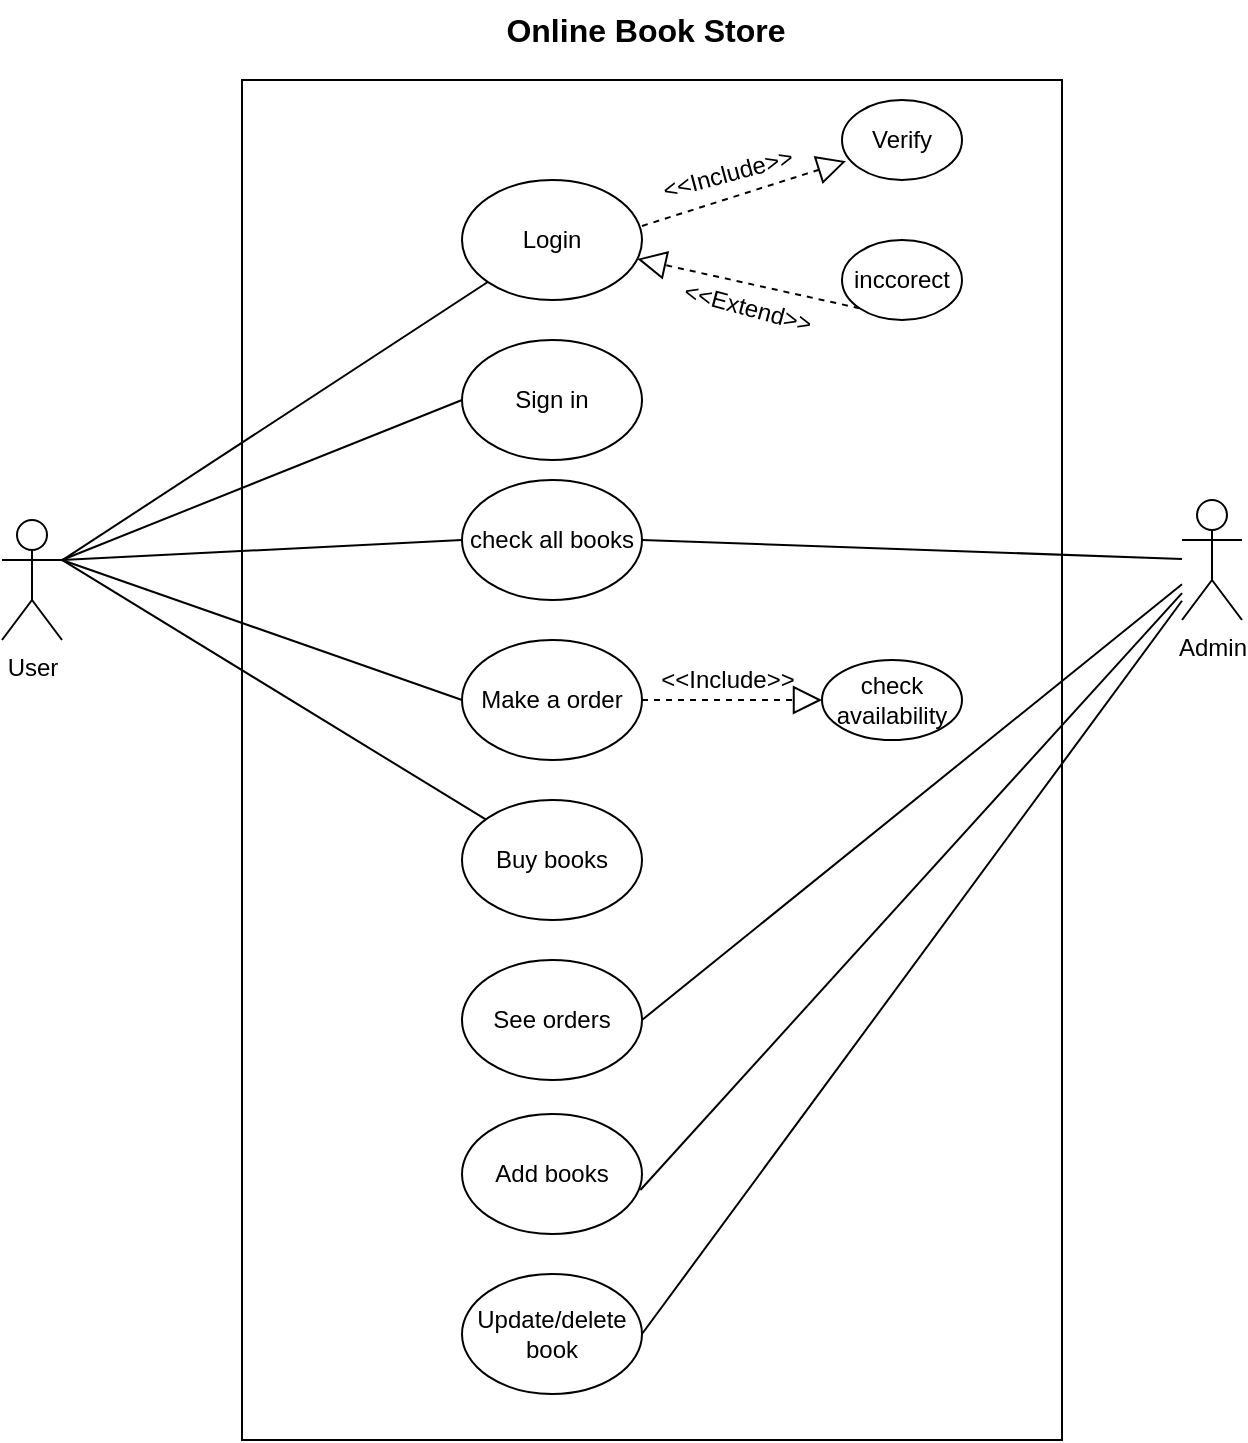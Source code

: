 <mxfile version="21.3.3" type="device">
  <diagram name="Page-1" id="kRH8qQb5mHMFnrw4WjU2">
    <mxGraphModel dx="1050" dy="541" grid="1" gridSize="10" guides="1" tooltips="1" connect="1" arrows="1" fold="1" page="1" pageScale="1" pageWidth="850" pageHeight="1100" math="0" shadow="0">
      <root>
        <mxCell id="0" />
        <mxCell id="1" parent="0" />
        <mxCell id="QcyDeqVeKNj4fHNgKDZS-1" value="" style="rounded=0;whiteSpace=wrap;html=1;" vertex="1" parent="1">
          <mxGeometry x="230" y="80" width="410" height="680" as="geometry" />
        </mxCell>
        <mxCell id="QcyDeqVeKNj4fHNgKDZS-2" value="&lt;b&gt;&lt;font style=&quot;font-size: 16px;&quot;&gt;Online Book Store&lt;/font&gt;&lt;/b&gt;" style="text;html=1;strokeColor=none;fillColor=none;align=center;verticalAlign=middle;whiteSpace=wrap;rounded=0;" vertex="1" parent="1">
          <mxGeometry x="353" y="40" width="158" height="30" as="geometry" />
        </mxCell>
        <mxCell id="QcyDeqVeKNj4fHNgKDZS-4" value="User" style="shape=umlActor;verticalLabelPosition=bottom;verticalAlign=top;html=1;outlineConnect=0;" vertex="1" parent="1">
          <mxGeometry x="110" y="300" width="30" height="60" as="geometry" />
        </mxCell>
        <mxCell id="QcyDeqVeKNj4fHNgKDZS-6" value="Admin" style="shape=umlActor;verticalLabelPosition=bottom;verticalAlign=top;html=1;outlineConnect=0;" vertex="1" parent="1">
          <mxGeometry x="700" y="290" width="30" height="60" as="geometry" />
        </mxCell>
        <mxCell id="QcyDeqVeKNj4fHNgKDZS-10" value="Login" style="ellipse;whiteSpace=wrap;html=1;" vertex="1" parent="1">
          <mxGeometry x="340" y="130" width="90" height="60" as="geometry" />
        </mxCell>
        <mxCell id="QcyDeqVeKNj4fHNgKDZS-11" value="check all books" style="ellipse;whiteSpace=wrap;html=1;" vertex="1" parent="1">
          <mxGeometry x="340" y="280" width="90" height="60" as="geometry" />
        </mxCell>
        <mxCell id="QcyDeqVeKNj4fHNgKDZS-12" value="Make a order" style="ellipse;whiteSpace=wrap;html=1;" vertex="1" parent="1">
          <mxGeometry x="340" y="360" width="90" height="60" as="geometry" />
        </mxCell>
        <mxCell id="QcyDeqVeKNj4fHNgKDZS-13" value="Buy books" style="ellipse;whiteSpace=wrap;html=1;" vertex="1" parent="1">
          <mxGeometry x="340" y="440" width="90" height="60" as="geometry" />
        </mxCell>
        <mxCell id="QcyDeqVeKNj4fHNgKDZS-14" value="See orders" style="ellipse;whiteSpace=wrap;html=1;" vertex="1" parent="1">
          <mxGeometry x="340" y="520" width="90" height="60" as="geometry" />
        </mxCell>
        <mxCell id="QcyDeqVeKNj4fHNgKDZS-15" value="Add books" style="ellipse;whiteSpace=wrap;html=1;" vertex="1" parent="1">
          <mxGeometry x="340" y="597" width="90" height="60" as="geometry" />
        </mxCell>
        <mxCell id="QcyDeqVeKNj4fHNgKDZS-16" value="Update/delete book" style="ellipse;whiteSpace=wrap;html=1;" vertex="1" parent="1">
          <mxGeometry x="340" y="677" width="90" height="60" as="geometry" />
        </mxCell>
        <mxCell id="QcyDeqVeKNj4fHNgKDZS-17" value="Verify" style="ellipse;whiteSpace=wrap;html=1;" vertex="1" parent="1">
          <mxGeometry x="530" y="90" width="60" height="40" as="geometry" />
        </mxCell>
        <mxCell id="QcyDeqVeKNj4fHNgKDZS-18" value="inccorect" style="ellipse;whiteSpace=wrap;html=1;" vertex="1" parent="1">
          <mxGeometry x="530" y="160" width="60" height="40" as="geometry" />
        </mxCell>
        <mxCell id="QcyDeqVeKNj4fHNgKDZS-19" value="check availability" style="ellipse;whiteSpace=wrap;html=1;" vertex="1" parent="1">
          <mxGeometry x="520" y="370" width="70" height="40" as="geometry" />
        </mxCell>
        <mxCell id="QcyDeqVeKNj4fHNgKDZS-24" value="" style="endArrow=block;dashed=1;endFill=0;endSize=12;html=1;rounded=0;entryX=0.033;entryY=0.765;entryDx=0;entryDy=0;entryPerimeter=0;exitX=1;exitY=0.383;exitDx=0;exitDy=0;exitPerimeter=0;" edge="1" parent="1" source="QcyDeqVeKNj4fHNgKDZS-10" target="QcyDeqVeKNj4fHNgKDZS-17">
          <mxGeometry width="160" relative="1" as="geometry">
            <mxPoint x="340" y="230" as="sourcePoint" />
            <mxPoint x="500" y="230" as="targetPoint" />
          </mxGeometry>
        </mxCell>
        <mxCell id="QcyDeqVeKNj4fHNgKDZS-25" value="&amp;lt;&amp;lt;Include&amp;gt;&amp;gt;" style="text;html=1;strokeColor=none;fillColor=none;align=center;verticalAlign=middle;whiteSpace=wrap;rounded=0;rotation=-15;" vertex="1" parent="1">
          <mxGeometry x="443" y="112" width="60" height="30" as="geometry" />
        </mxCell>
        <mxCell id="QcyDeqVeKNj4fHNgKDZS-27" value="" style="endArrow=block;dashed=1;endFill=0;endSize=12;html=1;rounded=0;exitX=0;exitY=1;exitDx=0;exitDy=0;" edge="1" parent="1" source="QcyDeqVeKNj4fHNgKDZS-18" target="QcyDeqVeKNj4fHNgKDZS-10">
          <mxGeometry width="160" relative="1" as="geometry">
            <mxPoint x="440" y="183" as="sourcePoint" />
            <mxPoint x="542" y="151" as="targetPoint" />
          </mxGeometry>
        </mxCell>
        <mxCell id="QcyDeqVeKNj4fHNgKDZS-28" value="&amp;lt;&amp;lt;Extend&amp;gt;&amp;gt;" style="text;html=1;strokeColor=none;fillColor=none;align=center;verticalAlign=middle;whiteSpace=wrap;rounded=0;rotation=15;" vertex="1" parent="1">
          <mxGeometry x="453" y="179" width="60" height="30" as="geometry" />
        </mxCell>
        <mxCell id="QcyDeqVeKNj4fHNgKDZS-29" value="" style="endArrow=block;dashed=1;endFill=0;endSize=12;html=1;rounded=0;entryX=0;entryY=0.5;entryDx=0;entryDy=0;exitX=1;exitY=0.5;exitDx=0;exitDy=0;" edge="1" parent="1" source="QcyDeqVeKNj4fHNgKDZS-12" target="QcyDeqVeKNj4fHNgKDZS-19">
          <mxGeometry width="160" relative="1" as="geometry">
            <mxPoint x="440" y="303" as="sourcePoint" />
            <mxPoint x="542" y="271" as="targetPoint" />
          </mxGeometry>
        </mxCell>
        <mxCell id="QcyDeqVeKNj4fHNgKDZS-30" value="&amp;lt;&amp;lt;Include&amp;gt;&amp;gt;" style="text;html=1;strokeColor=none;fillColor=none;align=center;verticalAlign=middle;whiteSpace=wrap;rounded=0;rotation=0;" vertex="1" parent="1">
          <mxGeometry x="443" y="365" width="60" height="30" as="geometry" />
        </mxCell>
        <mxCell id="QcyDeqVeKNj4fHNgKDZS-32" value="" style="endArrow=none;html=1;rounded=0;" edge="1" parent="1" source="QcyDeqVeKNj4fHNgKDZS-4" target="QcyDeqVeKNj4fHNgKDZS-10">
          <mxGeometry width="50" height="50" relative="1" as="geometry">
            <mxPoint x="400" y="350" as="sourcePoint" />
            <mxPoint x="450" y="300" as="targetPoint" />
          </mxGeometry>
        </mxCell>
        <mxCell id="QcyDeqVeKNj4fHNgKDZS-33" value="" style="endArrow=none;html=1;rounded=0;exitX=1;exitY=0.333;exitDx=0;exitDy=0;exitPerimeter=0;entryX=0;entryY=0.5;entryDx=0;entryDy=0;" edge="1" parent="1" source="QcyDeqVeKNj4fHNgKDZS-4" target="QcyDeqVeKNj4fHNgKDZS-11">
          <mxGeometry width="50" height="50" relative="1" as="geometry">
            <mxPoint x="150" y="368" as="sourcePoint" />
            <mxPoint x="366" y="193" as="targetPoint" />
          </mxGeometry>
        </mxCell>
        <mxCell id="QcyDeqVeKNj4fHNgKDZS-34" value="" style="endArrow=none;html=1;rounded=0;exitX=1;exitY=0.333;exitDx=0;exitDy=0;exitPerimeter=0;entryX=0;entryY=0.5;entryDx=0;entryDy=0;" edge="1" parent="1" source="QcyDeqVeKNj4fHNgKDZS-4" target="QcyDeqVeKNj4fHNgKDZS-12">
          <mxGeometry width="50" height="50" relative="1" as="geometry">
            <mxPoint x="150" y="370" as="sourcePoint" />
            <mxPoint x="350" y="250" as="targetPoint" />
          </mxGeometry>
        </mxCell>
        <mxCell id="QcyDeqVeKNj4fHNgKDZS-35" value="" style="endArrow=none;html=1;rounded=0;exitX=1;exitY=0.333;exitDx=0;exitDy=0;exitPerimeter=0;" edge="1" parent="1" source="QcyDeqVeKNj4fHNgKDZS-4" target="QcyDeqVeKNj4fHNgKDZS-13">
          <mxGeometry width="50" height="50" relative="1" as="geometry">
            <mxPoint x="160" y="380" as="sourcePoint" />
            <mxPoint x="360" y="260" as="targetPoint" />
          </mxGeometry>
        </mxCell>
        <mxCell id="QcyDeqVeKNj4fHNgKDZS-36" value="" style="endArrow=none;html=1;rounded=0;exitX=1;exitY=0.5;exitDx=0;exitDy=0;" edge="1" parent="1" source="QcyDeqVeKNj4fHNgKDZS-16" target="QcyDeqVeKNj4fHNgKDZS-6">
          <mxGeometry width="50" height="50" relative="1" as="geometry">
            <mxPoint x="170" y="390" as="sourcePoint" />
            <mxPoint x="370" y="270" as="targetPoint" />
          </mxGeometry>
        </mxCell>
        <mxCell id="QcyDeqVeKNj4fHNgKDZS-37" value="" style="endArrow=none;html=1;rounded=0;exitX=0.991;exitY=0.633;exitDx=0;exitDy=0;exitPerimeter=0;" edge="1" parent="1" source="QcyDeqVeKNj4fHNgKDZS-15" target="QcyDeqVeKNj4fHNgKDZS-6">
          <mxGeometry width="50" height="50" relative="1" as="geometry">
            <mxPoint x="440" y="647" as="sourcePoint" />
            <mxPoint x="700" y="380" as="targetPoint" />
          </mxGeometry>
        </mxCell>
        <mxCell id="QcyDeqVeKNj4fHNgKDZS-38" value="" style="endArrow=none;html=1;rounded=0;exitX=1;exitY=0.5;exitDx=0;exitDy=0;" edge="1" parent="1" source="QcyDeqVeKNj4fHNgKDZS-14" target="QcyDeqVeKNj4fHNgKDZS-6">
          <mxGeometry width="50" height="50" relative="1" as="geometry">
            <mxPoint x="439" y="575" as="sourcePoint" />
            <mxPoint x="710" y="381" as="targetPoint" />
          </mxGeometry>
        </mxCell>
        <mxCell id="QcyDeqVeKNj4fHNgKDZS-40" value="" style="endArrow=none;html=1;rounded=0;exitX=1;exitY=0.5;exitDx=0;exitDy=0;" edge="1" parent="1" source="QcyDeqVeKNj4fHNgKDZS-11" target="QcyDeqVeKNj4fHNgKDZS-6">
          <mxGeometry width="50" height="50" relative="1" as="geometry">
            <mxPoint x="440" y="490" as="sourcePoint" />
            <mxPoint x="710" y="376" as="targetPoint" />
          </mxGeometry>
        </mxCell>
        <mxCell id="QcyDeqVeKNj4fHNgKDZS-42" value="Sign in" style="ellipse;whiteSpace=wrap;html=1;" vertex="1" parent="1">
          <mxGeometry x="340" y="210" width="90" height="60" as="geometry" />
        </mxCell>
        <mxCell id="QcyDeqVeKNj4fHNgKDZS-43" value="" style="endArrow=none;html=1;rounded=0;exitX=1;exitY=0.333;exitDx=0;exitDy=0;exitPerimeter=0;entryX=0;entryY=0.5;entryDx=0;entryDy=0;" edge="1" parent="1" source="QcyDeqVeKNj4fHNgKDZS-4" target="QcyDeqVeKNj4fHNgKDZS-42">
          <mxGeometry width="50" height="50" relative="1" as="geometry">
            <mxPoint x="150" y="330" as="sourcePoint" />
            <mxPoint x="363" y="191" as="targetPoint" />
          </mxGeometry>
        </mxCell>
      </root>
    </mxGraphModel>
  </diagram>
</mxfile>
